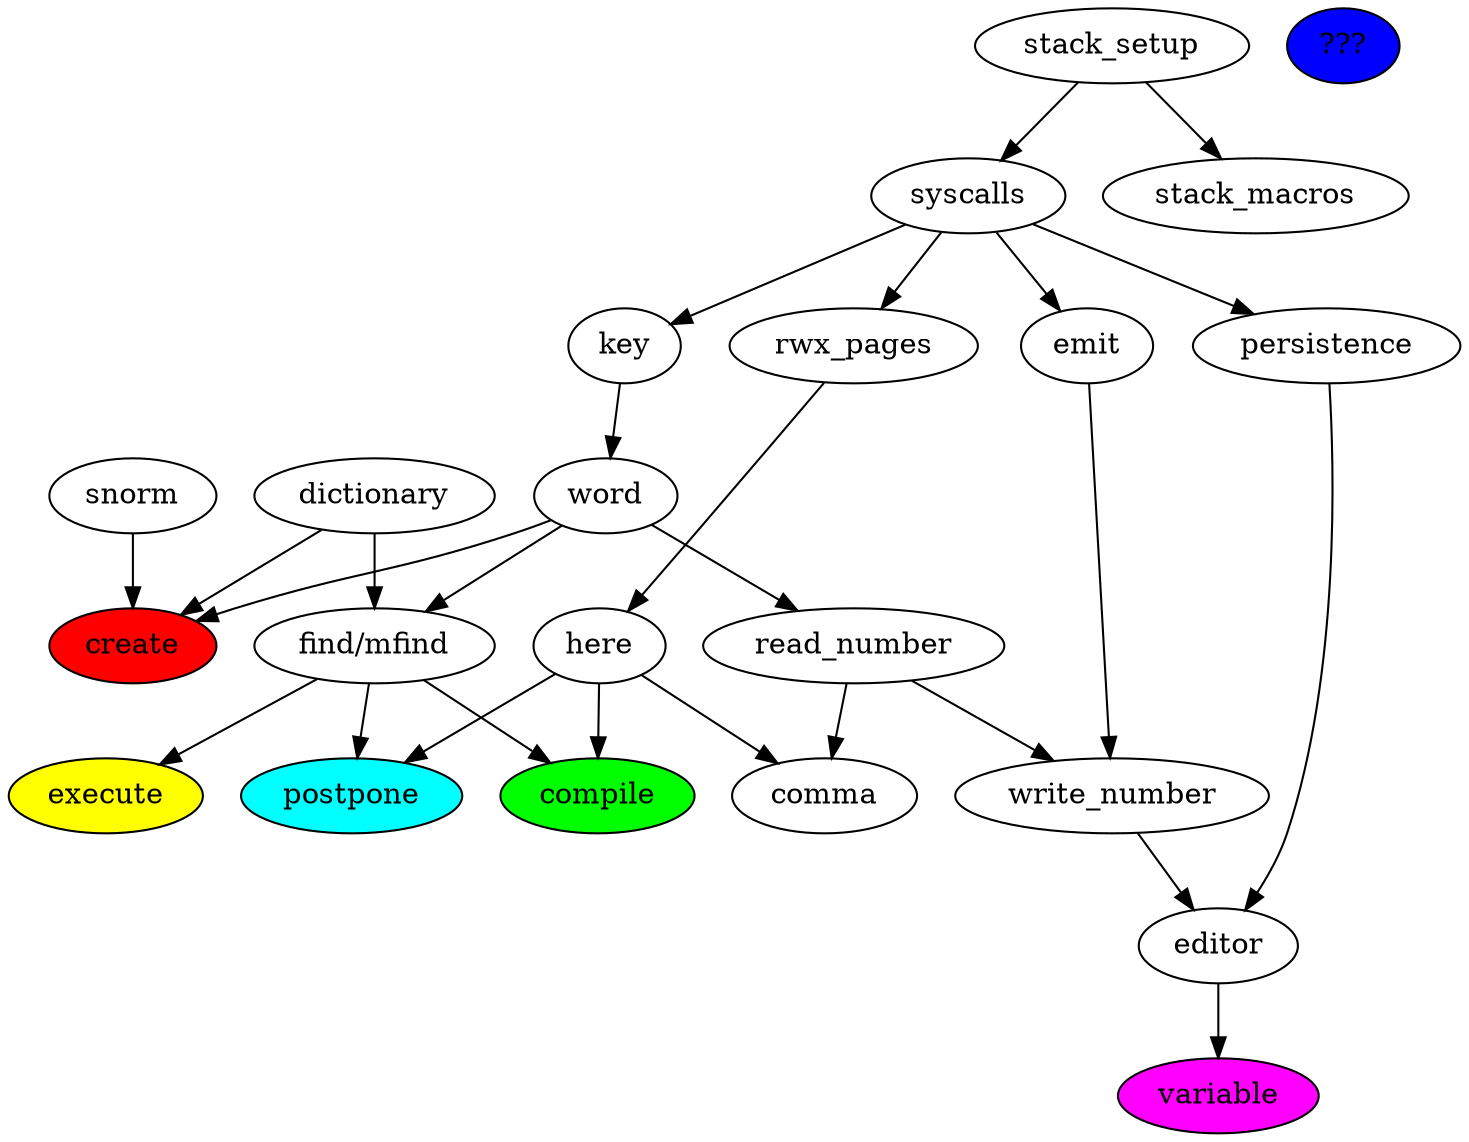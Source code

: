 //bin/true; exec zsh -c 'meh =(dot -Tsvg deps.dot)'

digraph deps {
  create [style=filled fillcolor=red];
  compile [style=filled fillcolor=green];
  postpone [style=filled fillcolor=cyan];
  execute [style=filled fillcolor=yellow];
  variable [style=filled fillcolor=magenta];
  question [style=filled fillcolor=blue label="???"]
  // is it worth using BLUE to mark defining words (words that textually
  // consume other words ahead of them)? Or is yellow distinguising enough?
  // BLUE executed at edit time? how about BLACK executed at edit time?
  // that seems to fit a lot better with the fact that they are usually
  // invisible in the editor.
  // and what about GRAY?
  // and WHITE?
  // RULE for colors: a color can only be used to implement a functionality
  // that would otherwise not be possible.


  find [label="find/mfind"];

  editor -> variable;
  //rankdir=BT; rankdir=LR;
  //variable -> subgraph cluster_foo {a b} -> stack_setup;

  stack_setup -> syscalls;
  syscalls -> rwx_pages;
  rwx_pages -> here;
  here -> comma;
  syscalls -> key -> word;
  syscalls -> persistence;
  persistence -> editor;
  syscalls -> emit;

  here -> compile;
  here -> postpone;

  write_number -> editor;
  word -> find;

  word -> create;
  word -> read_number;
  snorm -> create;
  dictionary -> find;
  dictionary -> create;
  find -> compile;
  find -> execute;
  find -> postpone;
  read_number -> write_number;
  emit -> write_number;
  stack_setup -> stack_macros;
  read_number -> comma;
}
